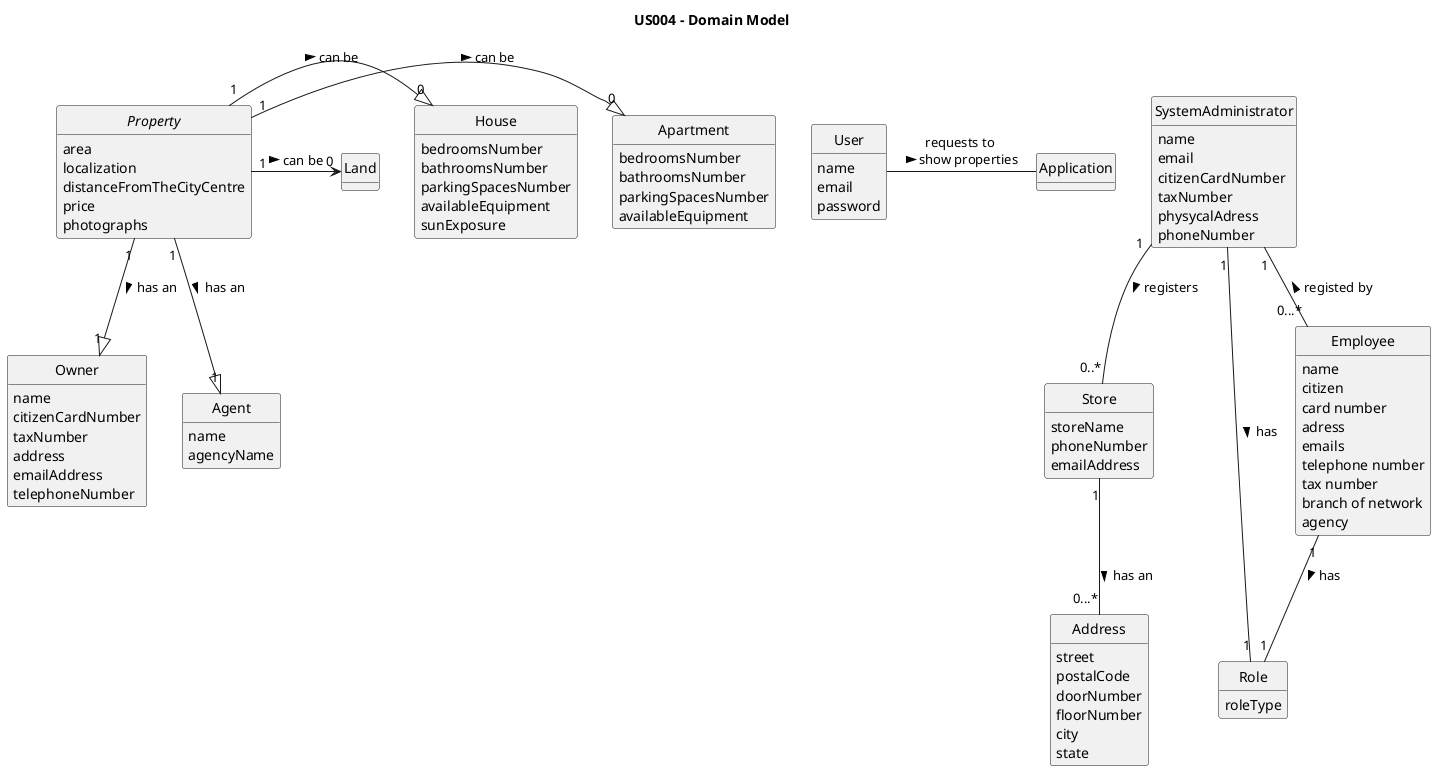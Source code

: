 @startuml
skinparam monochrome true
skinparam packageStyle rectangle
skinparam shadowing false

'left to right direction

skinparam classAttributeIconSize 0

hide circle
hide methods

title US004 - Domain Model

abstract class Property {
    area
    localization
    distanceFromTheCityCentre
    price
    photographs
}

class Owner {
    name
    citizenCardNumber
    taxNumber
    address
    emailAddress
    telephoneNumber
}

class Land{

}

class House{
    bedroomsNumber
    bathroomsNumber
    parkingSpacesNumber
    availableEquipment
    sunExposure
}

class Apartment{
    bedroomsNumber
    bathroomsNumber
    parkingSpacesNumber
    availableEquipment
}
class Agent{
    name
    agencyName
}
class Store {
    storeName
    phoneNumber
    emailAddress
}
class SystemAdministrator {
      name
      email
      citizenCardNumber
      taxNumber
      physycalAdress
      phoneNumber
    }

class Role{
roleType

}
class Address {
    street
    postalCode
    doorNumber
    floorNumber
    city
    state
}
class Employee {
    name
    citizen
    card number
    adress
    emails
    telephone number
    tax number
    branch of network
    agency
}
class User {
    name
    email
    password
}

class Application {

}

Property "1" --|> "1" Owner : has an >
Property "1" --|> "1" Agent : has an >

Property "1" -R-|> "0" Apartment : can be >
Property "1" -R-|> "0" House : can be >
Property "1" -R-----> "0" Land : can be >

SystemAdministrator "1" -- "0..*" Store : registers >
Store "1" -- "0...*" Address : has an >

SystemAdministrator "1"--"0...*" Employee: registed by <

User - Application: requests to \nshow properties >

SystemAdministrator "1" -- "1" Role : has >

Employee "1" -- "1" Role : has >




@enduml